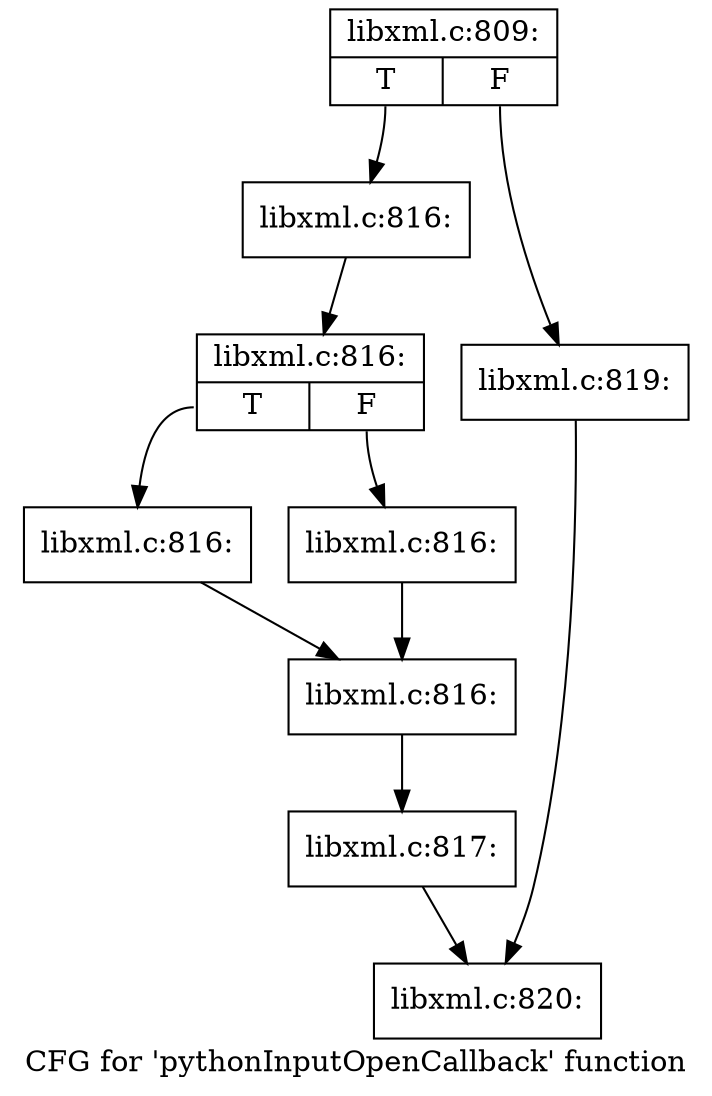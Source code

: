 digraph "CFG for 'pythonInputOpenCallback' function" {
	label="CFG for 'pythonInputOpenCallback' function";

	Node0x5413df0 [shape=record,label="{libxml.c:809:|{<s0>T|<s1>F}}"];
	Node0x5413df0:s0 -> Node0x5426fc0;
	Node0x5413df0:s1 -> Node0x5427010;
	Node0x5426fc0 [shape=record,label="{libxml.c:816:}"];
	Node0x5426fc0 -> Node0x5427400;
	Node0x5427400 [shape=record,label="{libxml.c:816:|{<s0>T|<s1>F}}"];
	Node0x5427400:s0 -> Node0x5427640;
	Node0x5427400:s1 -> Node0x54276e0;
	Node0x5427640 [shape=record,label="{libxml.c:816:}"];
	Node0x5427640 -> Node0x5427690;
	Node0x54276e0 [shape=record,label="{libxml.c:816:}"];
	Node0x54276e0 -> Node0x5427690;
	Node0x5427690 [shape=record,label="{libxml.c:816:}"];
	Node0x5427690 -> Node0x5427360;
	Node0x5427360 [shape=record,label="{libxml.c:817:}"];
	Node0x5427360 -> Node0x5426ba0;
	Node0x5427010 [shape=record,label="{libxml.c:819:}"];
	Node0x5427010 -> Node0x5426ba0;
	Node0x5426ba0 [shape=record,label="{libxml.c:820:}"];
}
